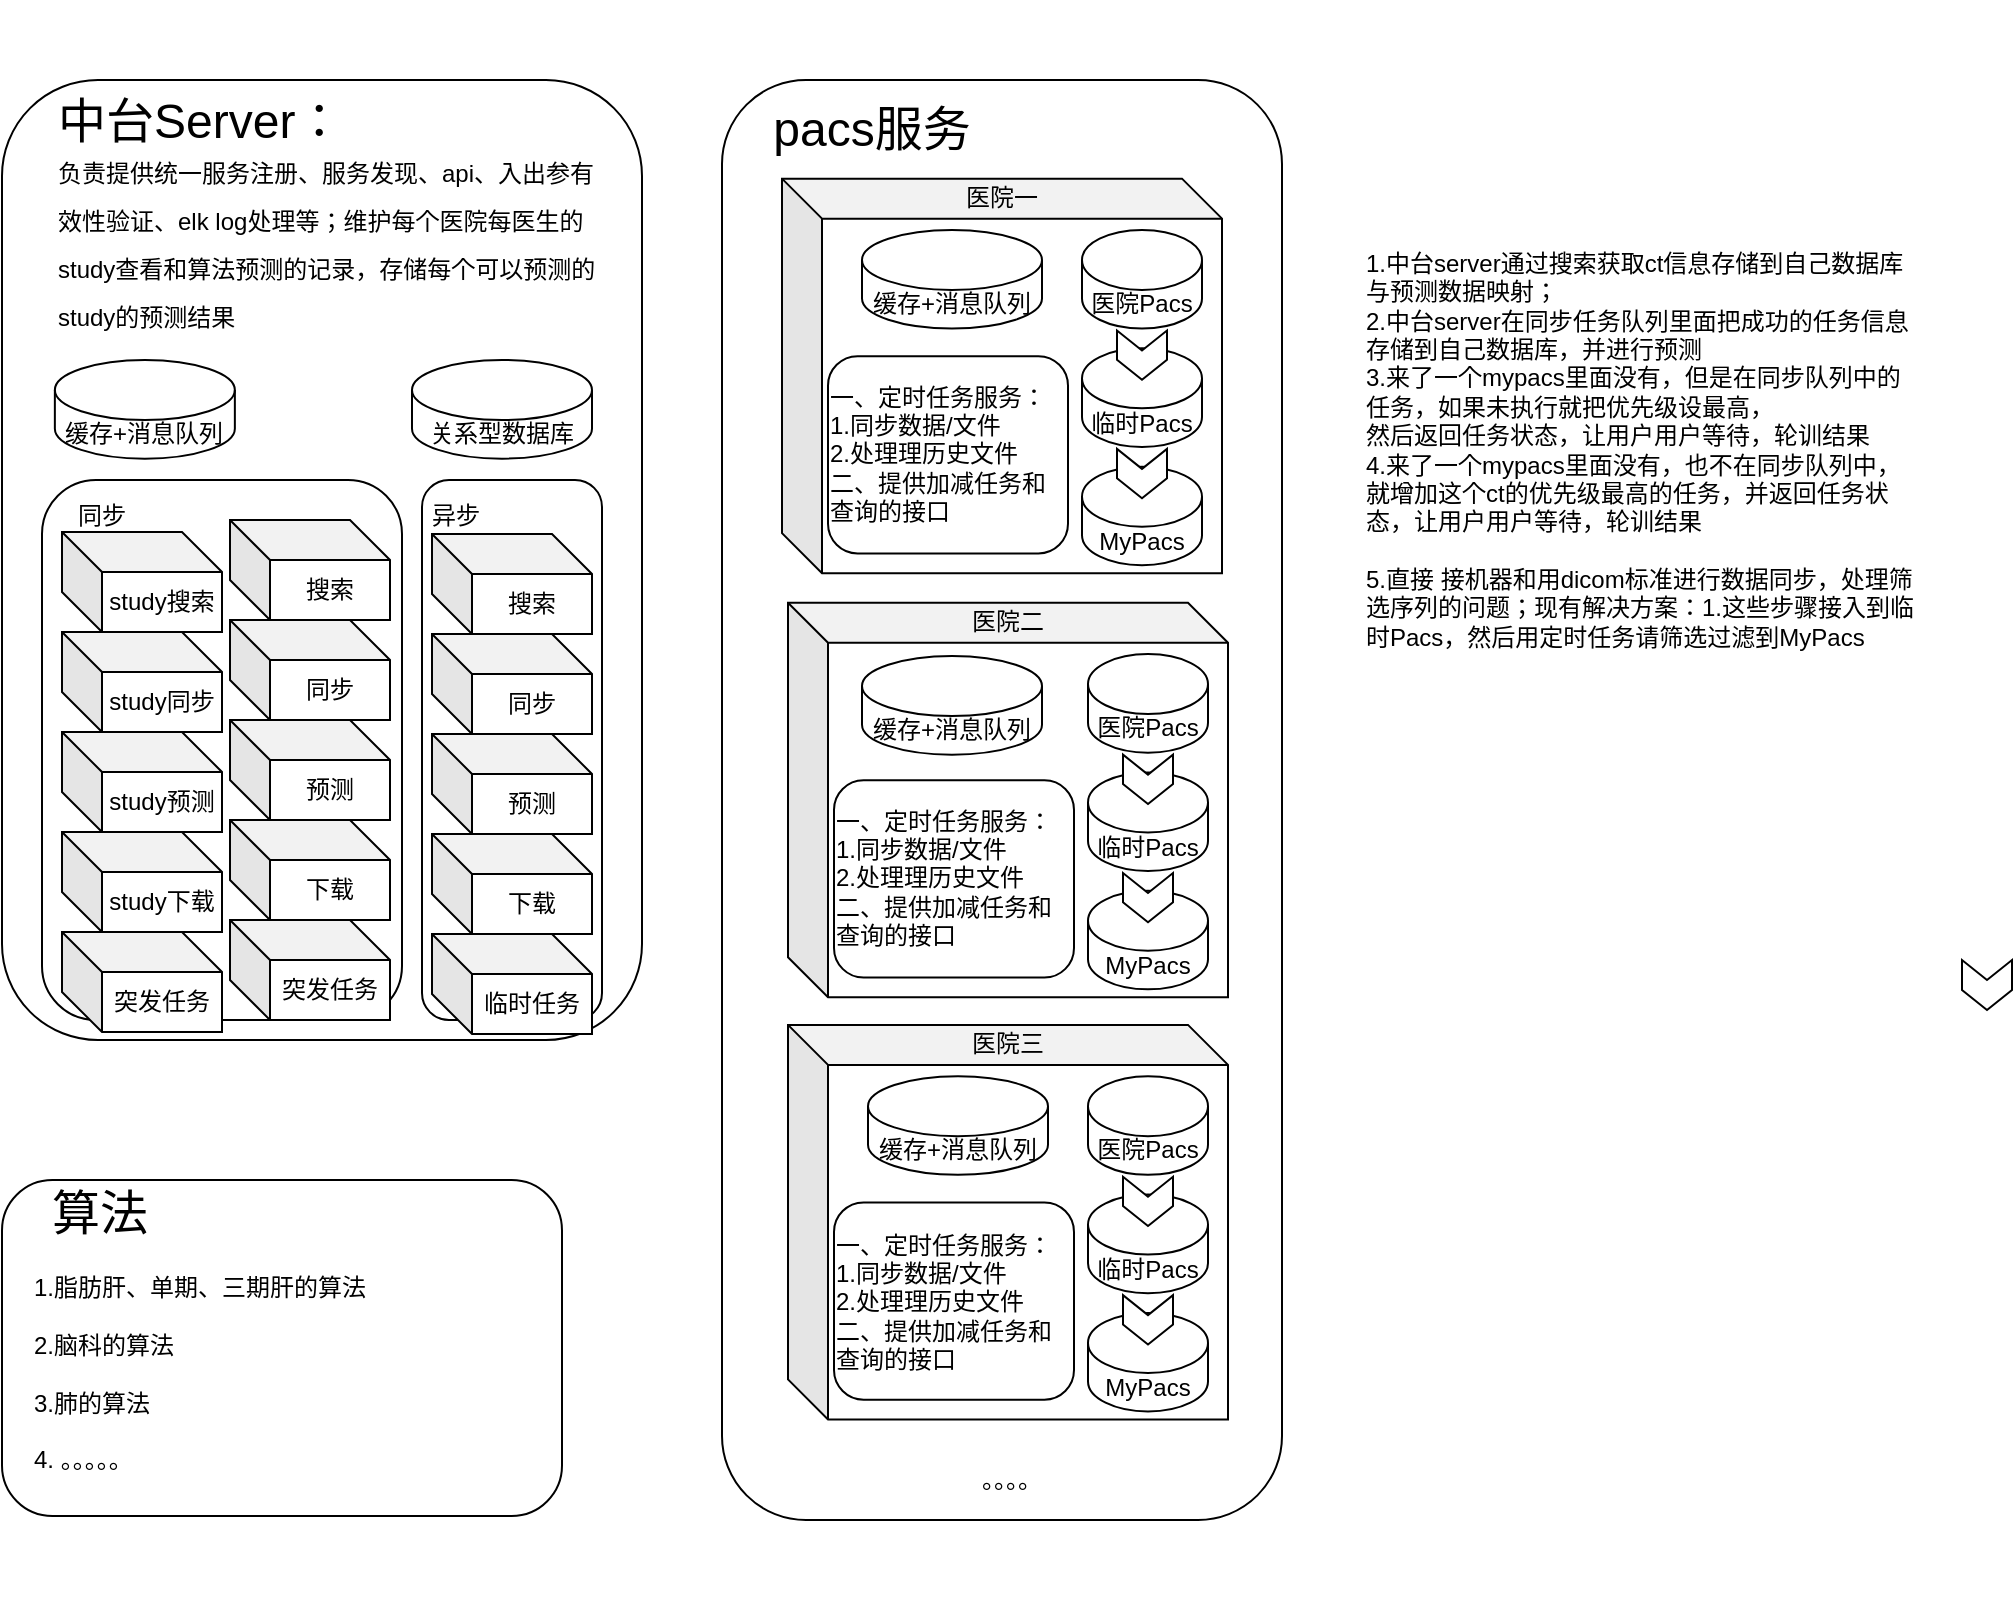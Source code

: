 <mxfile version="13.8.3" type="github">
  <diagram id="wFE0QG_FPsp0jaGvCLVb" name="Page-1">
    <mxGraphModel dx="1160" dy="771" grid="1" gridSize="10" guides="1" tooltips="1" connect="1" arrows="1" fold="1" page="1" pageScale="1" pageWidth="1200" pageHeight="1600" math="0" shadow="0">
      <root>
        <mxCell id="0" />
        <mxCell id="1" parent="0" />
        <mxCell id="YJZiSt_TrKRbv5jnBTgL-6" value="" style="group" parent="1" vertex="1" connectable="0">
          <mxGeometry x="80" y="40" width="320" height="480" as="geometry" />
        </mxCell>
        <mxCell id="YJZiSt_TrKRbv5jnBTgL-1" value="" style="rounded=1;whiteSpace=wrap;html=1;" parent="YJZiSt_TrKRbv5jnBTgL-6" vertex="1">
          <mxGeometry width="320" height="480" as="geometry" />
        </mxCell>
        <mxCell id="YJZiSt_TrKRbv5jnBTgL-2" value="&lt;font style=&quot;font-size: 24px ; line-height: 80%&quot;&gt;中台Server：&lt;br&gt;&lt;span style=&quot;font-size: 12px ; text-align: center&quot;&gt;负责提供统一服务注册、服务发现、api、入出参有效性验证、elk log处理等；维护每个医院每医生的study查看和算法预测的记录，存储每个可以预测的study的预测结果&lt;/span&gt;&lt;br&gt;&lt;/font&gt;" style="text;html=1;strokeColor=none;fillColor=none;align=left;verticalAlign=middle;whiteSpace=wrap;rounded=0;" parent="YJZiSt_TrKRbv5jnBTgL-6" vertex="1">
          <mxGeometry x="26.43" y="10" width="273.57" height="120" as="geometry" />
        </mxCell>
        <mxCell id="A5BAo_OKwsAOx7M_7G1G-70" value="" style="group" vertex="1" connectable="0" parent="YJZiSt_TrKRbv5jnBTgL-6">
          <mxGeometry x="20" y="200" width="180" height="270" as="geometry" />
        </mxCell>
        <mxCell id="A5BAo_OKwsAOx7M_7G1G-66" value="" style="rounded=1;whiteSpace=wrap;html=1;" vertex="1" parent="A5BAo_OKwsAOx7M_7G1G-70">
          <mxGeometry width="180" height="270" as="geometry" />
        </mxCell>
        <mxCell id="A5BAo_OKwsAOx7M_7G1G-69" value="同步" style="text;html=1;strokeColor=none;fillColor=none;align=center;verticalAlign=middle;whiteSpace=wrap;rounded=0;" vertex="1" parent="A5BAo_OKwsAOx7M_7G1G-70">
          <mxGeometry x="-0.004" width="60.0" height="36" as="geometry" />
        </mxCell>
        <mxCell id="A5BAo_OKwsAOx7M_7G1G-81" value="搜索" style="shape=cube;whiteSpace=wrap;html=1;boundedLbl=1;backgroundOutline=1;darkOpacity=0.05;darkOpacity2=0.1;" vertex="1" parent="A5BAo_OKwsAOx7M_7G1G-70">
          <mxGeometry x="94" y="20" width="80" height="50" as="geometry" />
        </mxCell>
        <mxCell id="A5BAo_OKwsAOx7M_7G1G-82" value="同步" style="shape=cube;whiteSpace=wrap;html=1;boundedLbl=1;backgroundOutline=1;darkOpacity=0.05;darkOpacity2=0.1;" vertex="1" parent="A5BAo_OKwsAOx7M_7G1G-70">
          <mxGeometry x="94" y="70" width="80" height="50" as="geometry" />
        </mxCell>
        <mxCell id="A5BAo_OKwsAOx7M_7G1G-83" value="预测" style="shape=cube;whiteSpace=wrap;html=1;boundedLbl=1;backgroundOutline=1;darkOpacity=0.05;darkOpacity2=0.1;" vertex="1" parent="A5BAo_OKwsAOx7M_7G1G-70">
          <mxGeometry x="94" y="120" width="80" height="50" as="geometry" />
        </mxCell>
        <mxCell id="A5BAo_OKwsAOx7M_7G1G-84" value="下载" style="shape=cube;whiteSpace=wrap;html=1;boundedLbl=1;backgroundOutline=1;darkOpacity=0.05;darkOpacity2=0.1;" vertex="1" parent="A5BAo_OKwsAOx7M_7G1G-70">
          <mxGeometry x="94" y="170" width="80" height="50" as="geometry" />
        </mxCell>
        <mxCell id="A5BAo_OKwsAOx7M_7G1G-85" value="突发任务" style="shape=cube;whiteSpace=wrap;html=1;boundedLbl=1;backgroundOutline=1;darkOpacity=0.05;darkOpacity2=0.1;" vertex="1" parent="A5BAo_OKwsAOx7M_7G1G-70">
          <mxGeometry x="94" y="220" width="80" height="50" as="geometry" />
        </mxCell>
        <mxCell id="A5BAo_OKwsAOx7M_7G1G-86" value="study搜索" style="shape=cube;whiteSpace=wrap;html=1;boundedLbl=1;backgroundOutline=1;darkOpacity=0.05;darkOpacity2=0.1;" vertex="1" parent="A5BAo_OKwsAOx7M_7G1G-70">
          <mxGeometry x="10" y="26" width="80" height="50" as="geometry" />
        </mxCell>
        <mxCell id="A5BAo_OKwsAOx7M_7G1G-87" value="study同步" style="shape=cube;whiteSpace=wrap;html=1;boundedLbl=1;backgroundOutline=1;darkOpacity=0.05;darkOpacity2=0.1;" vertex="1" parent="A5BAo_OKwsAOx7M_7G1G-70">
          <mxGeometry x="10" y="76" width="80" height="50" as="geometry" />
        </mxCell>
        <mxCell id="A5BAo_OKwsAOx7M_7G1G-88" value="study预测" style="shape=cube;whiteSpace=wrap;html=1;boundedLbl=1;backgroundOutline=1;darkOpacity=0.05;darkOpacity2=0.1;" vertex="1" parent="A5BAo_OKwsAOx7M_7G1G-70">
          <mxGeometry x="10" y="126" width="80" height="50" as="geometry" />
        </mxCell>
        <mxCell id="A5BAo_OKwsAOx7M_7G1G-89" value="study下载" style="shape=cube;whiteSpace=wrap;html=1;boundedLbl=1;backgroundOutline=1;darkOpacity=0.05;darkOpacity2=0.1;" vertex="1" parent="A5BAo_OKwsAOx7M_7G1G-70">
          <mxGeometry x="10" y="176" width="80" height="50" as="geometry" />
        </mxCell>
        <mxCell id="A5BAo_OKwsAOx7M_7G1G-90" value="突发任务" style="shape=cube;whiteSpace=wrap;html=1;boundedLbl=1;backgroundOutline=1;darkOpacity=0.05;darkOpacity2=0.1;" vertex="1" parent="A5BAo_OKwsAOx7M_7G1G-70">
          <mxGeometry x="10" y="226" width="80" height="50" as="geometry" />
        </mxCell>
        <mxCell id="A5BAo_OKwsAOx7M_7G1G-71" value="" style="group" vertex="1" connectable="0" parent="YJZiSt_TrKRbv5jnBTgL-6">
          <mxGeometry x="170" y="200" width="130" height="270" as="geometry" />
        </mxCell>
        <mxCell id="A5BAo_OKwsAOx7M_7G1G-67" value="" style="rounded=1;whiteSpace=wrap;html=1;" vertex="1" parent="A5BAo_OKwsAOx7M_7G1G-71">
          <mxGeometry x="40" width="90" height="270" as="geometry" />
        </mxCell>
        <mxCell id="A5BAo_OKwsAOx7M_7G1G-68" value="异步" style="text;html=1;strokeColor=none;fillColor=none;align=center;verticalAlign=middle;whiteSpace=wrap;rounded=0;" vertex="1" parent="A5BAo_OKwsAOx7M_7G1G-71">
          <mxGeometry x="40" width="33.81" height="36" as="geometry" />
        </mxCell>
        <mxCell id="A5BAo_OKwsAOx7M_7G1G-76" value="搜索" style="shape=cube;whiteSpace=wrap;html=1;boundedLbl=1;backgroundOutline=1;darkOpacity=0.05;darkOpacity2=0.1;" vertex="1" parent="A5BAo_OKwsAOx7M_7G1G-71">
          <mxGeometry x="45" y="27" width="80" height="50" as="geometry" />
        </mxCell>
        <mxCell id="A5BAo_OKwsAOx7M_7G1G-77" value="同步" style="shape=cube;whiteSpace=wrap;html=1;boundedLbl=1;backgroundOutline=1;darkOpacity=0.05;darkOpacity2=0.1;" vertex="1" parent="A5BAo_OKwsAOx7M_7G1G-71">
          <mxGeometry x="45" y="77" width="80" height="50" as="geometry" />
        </mxCell>
        <mxCell id="A5BAo_OKwsAOx7M_7G1G-78" value="预测" style="shape=cube;whiteSpace=wrap;html=1;boundedLbl=1;backgroundOutline=1;darkOpacity=0.05;darkOpacity2=0.1;" vertex="1" parent="A5BAo_OKwsAOx7M_7G1G-71">
          <mxGeometry x="45" y="127" width="80" height="50" as="geometry" />
        </mxCell>
        <mxCell id="A5BAo_OKwsAOx7M_7G1G-79" value="下载" style="shape=cube;whiteSpace=wrap;html=1;boundedLbl=1;backgroundOutline=1;darkOpacity=0.05;darkOpacity2=0.1;" vertex="1" parent="A5BAo_OKwsAOx7M_7G1G-71">
          <mxGeometry x="45" y="177" width="80" height="50" as="geometry" />
        </mxCell>
        <mxCell id="A5BAo_OKwsAOx7M_7G1G-80" value="临时任务" style="shape=cube;whiteSpace=wrap;html=1;boundedLbl=1;backgroundOutline=1;darkOpacity=0.05;darkOpacity2=0.1;" vertex="1" parent="A5BAo_OKwsAOx7M_7G1G-71">
          <mxGeometry x="45" y="227" width="80" height="50" as="geometry" />
        </mxCell>
        <mxCell id="A5BAo_OKwsAOx7M_7G1G-73" value="缓存+消息队列" style="shape=cylinder3;whiteSpace=wrap;html=1;boundedLbl=1;backgroundOutline=1;size=15;" vertex="1" parent="YJZiSt_TrKRbv5jnBTgL-6">
          <mxGeometry x="26.43" y="139.999" width="90" height="49.315" as="geometry" />
        </mxCell>
        <mxCell id="A5BAo_OKwsAOx7M_7G1G-74" value="关系型数据库" style="shape=cylinder3;whiteSpace=wrap;html=1;boundedLbl=1;backgroundOutline=1;size=15;" vertex="1" parent="YJZiSt_TrKRbv5jnBTgL-6">
          <mxGeometry x="205" y="139.999" width="90" height="49.315" as="geometry" />
        </mxCell>
        <mxCell id="YJZiSt_TrKRbv5jnBTgL-7" value="" style="group" parent="1" vertex="1" connectable="0">
          <mxGeometry x="80" y="590" width="294" height="210" as="geometry" />
        </mxCell>
        <mxCell id="YJZiSt_TrKRbv5jnBTgL-3" value="" style="rounded=1;whiteSpace=wrap;html=1;" parent="YJZiSt_TrKRbv5jnBTgL-7" vertex="1">
          <mxGeometry width="280" height="168" as="geometry" />
        </mxCell>
        <mxCell id="YJZiSt_TrKRbv5jnBTgL-4" value="&lt;font style=&quot;font-size: 24px&quot;&gt;算法&lt;/font&gt;" style="text;html=1;strokeColor=none;fillColor=none;align=center;verticalAlign=middle;whiteSpace=wrap;rounded=0;" parent="YJZiSt_TrKRbv5jnBTgL-7" vertex="1">
          <mxGeometry x="14" y="8.4" width="70" height="16.8" as="geometry" />
        </mxCell>
        <mxCell id="YJZiSt_TrKRbv5jnBTgL-80" value="1.脂肪肝、单期、三期肝的算法&lt;br&gt;&lt;br&gt;2.脑科的算法&lt;br&gt;&lt;br&gt;3.肺的算法&lt;br&gt;&lt;br&gt;4. 。。。。。" style="text;html=1;strokeColor=none;fillColor=none;align=left;verticalAlign=middle;whiteSpace=wrap;rounded=0;" parent="YJZiSt_TrKRbv5jnBTgL-7" vertex="1">
          <mxGeometry x="14" y="33.6" width="256" height="126" as="geometry" />
        </mxCell>
        <mxCell id="YJZiSt_TrKRbv5jnBTgL-26" value="" style="group" parent="1" vertex="1" connectable="0">
          <mxGeometry x="440" y="40" width="283" height="720" as="geometry" />
        </mxCell>
        <mxCell id="YJZiSt_TrKRbv5jnBTgL-22" value="" style="rounded=1;whiteSpace=wrap;html=1;" parent="YJZiSt_TrKRbv5jnBTgL-26" vertex="1">
          <mxGeometry width="280" height="720" as="geometry" />
        </mxCell>
        <mxCell id="YJZiSt_TrKRbv5jnBTgL-25" value="&lt;span style=&quot;font-size: 24px&quot;&gt;pacs服务&lt;/span&gt;" style="text;html=1;strokeColor=none;fillColor=none;align=center;verticalAlign=middle;whiteSpace=wrap;rounded=0;" parent="YJZiSt_TrKRbv5jnBTgL-26" vertex="1">
          <mxGeometry x="20" y="9.863" width="110" height="29.589" as="geometry" />
        </mxCell>
        <mxCell id="YJZiSt_TrKRbv5jnBTgL-27" value="" style="group" parent="YJZiSt_TrKRbv5jnBTgL-26" vertex="1" connectable="0">
          <mxGeometry x="-60" y="-39.452" width="340" height="256.438" as="geometry" />
        </mxCell>
        <mxCell id="YJZiSt_TrKRbv5jnBTgL-66" value="" style="group" parent="YJZiSt_TrKRbv5jnBTgL-27" vertex="1" connectable="0">
          <mxGeometry x="90" y="88.767" width="220" height="197.26" as="geometry" />
        </mxCell>
        <mxCell id="YJZiSt_TrKRbv5jnBTgL-16" value="" style="shape=cube;whiteSpace=wrap;html=1;boundedLbl=1;backgroundOutline=1;darkOpacity=0.05;darkOpacity2=0.1;" parent="YJZiSt_TrKRbv5jnBTgL-66" vertex="1">
          <mxGeometry width="220" height="197.26" as="geometry" />
        </mxCell>
        <mxCell id="YJZiSt_TrKRbv5jnBTgL-28" value="医院Pacs" style="shape=cylinder3;whiteSpace=wrap;html=1;boundedLbl=1;backgroundOutline=1;size=15;" parent="YJZiSt_TrKRbv5jnBTgL-66" vertex="1">
          <mxGeometry x="150" y="25.644" width="60" height="49.315" as="geometry" />
        </mxCell>
        <mxCell id="YJZiSt_TrKRbv5jnBTgL-30" value="MyPacs" style="shape=cylinder3;whiteSpace=wrap;html=1;boundedLbl=1;backgroundOutline=1;size=15;" parent="YJZiSt_TrKRbv5jnBTgL-66" vertex="1">
          <mxGeometry x="150" y="144" width="60" height="49.315" as="geometry" />
        </mxCell>
        <mxCell id="YJZiSt_TrKRbv5jnBTgL-31" value="&lt;div style=&quot;text-align: left&quot;&gt;&lt;span&gt;一、定时任务服务：&lt;/span&gt;&lt;/div&gt;&lt;div style=&quot;text-align: left&quot;&gt;&lt;span&gt;1.同步数据/文件&lt;/span&gt;&lt;/div&gt;&lt;div style=&quot;text-align: left&quot;&gt;&lt;span&gt;2.处理理历史文件&lt;/span&gt;&lt;/div&gt;&lt;div style=&quot;text-align: left&quot;&gt;&lt;span&gt;二、提供加减任务和查询的接口&lt;/span&gt;&lt;/div&gt;" style="rounded=1;whiteSpace=wrap;html=1;" parent="YJZiSt_TrKRbv5jnBTgL-66" vertex="1">
          <mxGeometry x="23" y="88.767" width="120" height="98.63" as="geometry" />
        </mxCell>
        <mxCell id="YJZiSt_TrKRbv5jnBTgL-32" value="临时Pacs" style="shape=cylinder3;whiteSpace=wrap;html=1;boundedLbl=1;backgroundOutline=1;size=15;" parent="YJZiSt_TrKRbv5jnBTgL-66" vertex="1">
          <mxGeometry x="150" y="84.822" width="60" height="49.315" as="geometry" />
        </mxCell>
        <mxCell id="YJZiSt_TrKRbv5jnBTgL-37" value="" style="html=1;shadow=0;dashed=0;align=center;verticalAlign=middle;shape=mxgraph.arrows2.arrow;dy=0;dx=10;notch=10;direction=south;" parent="YJZiSt_TrKRbv5jnBTgL-66" vertex="1">
          <mxGeometry x="167.5" y="75.945" width="25" height="24.658" as="geometry" />
        </mxCell>
        <mxCell id="YJZiSt_TrKRbv5jnBTgL-44" value="" style="html=1;shadow=0;dashed=0;align=center;verticalAlign=middle;shape=mxgraph.arrows2.arrow;dy=0;dx=10;notch=10;direction=south;" parent="YJZiSt_TrKRbv5jnBTgL-66" vertex="1">
          <mxGeometry x="167.5" y="135.123" width="25" height="24.658" as="geometry" />
        </mxCell>
        <mxCell id="YJZiSt_TrKRbv5jnBTgL-67" value="医院一" style="text;html=1;strokeColor=none;fillColor=none;align=center;verticalAlign=middle;whiteSpace=wrap;rounded=0;" parent="YJZiSt_TrKRbv5jnBTgL-66" vertex="1">
          <mxGeometry x="90" width="40" height="19.726" as="geometry" />
        </mxCell>
        <mxCell id="A5BAo_OKwsAOx7M_7G1G-1" value="缓存+消息队列" style="shape=cylinder3;whiteSpace=wrap;html=1;boundedLbl=1;backgroundOutline=1;size=15;" vertex="1" parent="YJZiSt_TrKRbv5jnBTgL-66">
          <mxGeometry x="40" y="25.644" width="90" height="49.315" as="geometry" />
        </mxCell>
        <mxCell id="YJZiSt_TrKRbv5jnBTgL-70" value="" style="group" parent="YJZiSt_TrKRbv5jnBTgL-26" vertex="1" connectable="0">
          <mxGeometry x="33" y="261.37" width="220" height="197.26" as="geometry" />
        </mxCell>
        <mxCell id="YJZiSt_TrKRbv5jnBTgL-71" value="" style="shape=cube;whiteSpace=wrap;html=1;boundedLbl=1;backgroundOutline=1;darkOpacity=0.05;darkOpacity2=0.1;" parent="YJZiSt_TrKRbv5jnBTgL-70" vertex="1">
          <mxGeometry width="220" height="197.26" as="geometry" />
        </mxCell>
        <mxCell id="YJZiSt_TrKRbv5jnBTgL-72" value="医院Pacs" style="shape=cylinder3;whiteSpace=wrap;html=1;boundedLbl=1;backgroundOutline=1;size=15;" parent="YJZiSt_TrKRbv5jnBTgL-70" vertex="1">
          <mxGeometry x="150" y="25.644" width="60" height="49.315" as="geometry" />
        </mxCell>
        <mxCell id="YJZiSt_TrKRbv5jnBTgL-73" value="MyPacs" style="shape=cylinder3;whiteSpace=wrap;html=1;boundedLbl=1;backgroundOutline=1;size=15;" parent="YJZiSt_TrKRbv5jnBTgL-70" vertex="1">
          <mxGeometry x="150" y="144" width="60" height="49.315" as="geometry" />
        </mxCell>
        <mxCell id="YJZiSt_TrKRbv5jnBTgL-74" value="&lt;div style=&quot;text-align: left&quot;&gt;&lt;div&gt;一、定时任务服务：&lt;/div&gt;&lt;div&gt;1.同步数据/文件&lt;/div&gt;&lt;div&gt;2.处理理历史文件&lt;/div&gt;&lt;div&gt;二、提供加减任务和查询的接口&lt;/div&gt;&lt;/div&gt;" style="rounded=1;whiteSpace=wrap;html=1;" parent="YJZiSt_TrKRbv5jnBTgL-70" vertex="1">
          <mxGeometry x="23" y="88.767" width="120" height="98.63" as="geometry" />
        </mxCell>
        <mxCell id="YJZiSt_TrKRbv5jnBTgL-75" value="临时Pacs" style="shape=cylinder3;whiteSpace=wrap;html=1;boundedLbl=1;backgroundOutline=1;size=15;" parent="YJZiSt_TrKRbv5jnBTgL-70" vertex="1">
          <mxGeometry x="150" y="84.822" width="60" height="49.315" as="geometry" />
        </mxCell>
        <mxCell id="YJZiSt_TrKRbv5jnBTgL-77" value="" style="html=1;shadow=0;dashed=0;align=center;verticalAlign=middle;shape=mxgraph.arrows2.arrow;dy=0;dx=10;notch=10;direction=south;" parent="YJZiSt_TrKRbv5jnBTgL-70" vertex="1">
          <mxGeometry x="167.5" y="75.945" width="25" height="24.658" as="geometry" />
        </mxCell>
        <mxCell id="YJZiSt_TrKRbv5jnBTgL-78" value="" style="html=1;shadow=0;dashed=0;align=center;verticalAlign=middle;shape=mxgraph.arrows2.arrow;dy=0;dx=10;notch=10;direction=south;" parent="YJZiSt_TrKRbv5jnBTgL-70" vertex="1">
          <mxGeometry x="167.5" y="135.123" width="25" height="24.658" as="geometry" />
        </mxCell>
        <mxCell id="YJZiSt_TrKRbv5jnBTgL-79" value="医院二" style="text;html=1;strokeColor=none;fillColor=none;align=center;verticalAlign=middle;whiteSpace=wrap;rounded=0;" parent="YJZiSt_TrKRbv5jnBTgL-70" vertex="1">
          <mxGeometry x="90" width="40" height="19.726" as="geometry" />
        </mxCell>
        <mxCell id="A5BAo_OKwsAOx7M_7G1G-63" value="缓存+消息队列" style="shape=cylinder3;whiteSpace=wrap;html=1;boundedLbl=1;backgroundOutline=1;size=15;" vertex="1" parent="YJZiSt_TrKRbv5jnBTgL-70">
          <mxGeometry x="37" y="26.63" width="90" height="49.315" as="geometry" />
        </mxCell>
        <mxCell id="A5BAo_OKwsAOx7M_7G1G-6" value="" style="group" vertex="1" connectable="0" parent="YJZiSt_TrKRbv5jnBTgL-26">
          <mxGeometry x="-57" y="383.671" width="340" height="256.438" as="geometry" />
        </mxCell>
        <mxCell id="A5BAo_OKwsAOx7M_7G1G-7" value="" style="group" vertex="1" connectable="0" parent="A5BAo_OKwsAOx7M_7G1G-6">
          <mxGeometry x="90" y="88.767" width="220" height="197.26" as="geometry" />
        </mxCell>
        <mxCell id="A5BAo_OKwsAOx7M_7G1G-8" value="" style="shape=cube;whiteSpace=wrap;html=1;boundedLbl=1;backgroundOutline=1;darkOpacity=0.05;darkOpacity2=0.1;" vertex="1" parent="A5BAo_OKwsAOx7M_7G1G-7">
          <mxGeometry width="220" height="197.26" as="geometry" />
        </mxCell>
        <mxCell id="A5BAo_OKwsAOx7M_7G1G-9" value="医院Pacs" style="shape=cylinder3;whiteSpace=wrap;html=1;boundedLbl=1;backgroundOutline=1;size=15;" vertex="1" parent="A5BAo_OKwsAOx7M_7G1G-7">
          <mxGeometry x="150" y="25.644" width="60" height="49.315" as="geometry" />
        </mxCell>
        <mxCell id="A5BAo_OKwsAOx7M_7G1G-10" value="MyPacs" style="shape=cylinder3;whiteSpace=wrap;html=1;boundedLbl=1;backgroundOutline=1;size=15;" vertex="1" parent="A5BAo_OKwsAOx7M_7G1G-7">
          <mxGeometry x="150" y="144" width="60" height="49.315" as="geometry" />
        </mxCell>
        <mxCell id="A5BAo_OKwsAOx7M_7G1G-11" value="&lt;div style=&quot;text-align: left&quot;&gt;&lt;span&gt;一、定时任务服务：&lt;/span&gt;&lt;/div&gt;&lt;div style=&quot;text-align: left&quot;&gt;&lt;span&gt;1.同步数据/文件&lt;/span&gt;&lt;/div&gt;&lt;div style=&quot;text-align: left&quot;&gt;&lt;span&gt;2.处理理历史文件&lt;/span&gt;&lt;/div&gt;&lt;div style=&quot;text-align: left&quot;&gt;&lt;span&gt;二、提供加减任务和查询的接口&lt;/span&gt;&lt;/div&gt;" style="rounded=1;whiteSpace=wrap;html=1;" vertex="1" parent="A5BAo_OKwsAOx7M_7G1G-7">
          <mxGeometry x="23" y="88.767" width="120" height="98.63" as="geometry" />
        </mxCell>
        <mxCell id="A5BAo_OKwsAOx7M_7G1G-12" value="临时Pacs" style="shape=cylinder3;whiteSpace=wrap;html=1;boundedLbl=1;backgroundOutline=1;size=15;" vertex="1" parent="A5BAo_OKwsAOx7M_7G1G-7">
          <mxGeometry x="150" y="84.822" width="60" height="49.315" as="geometry" />
        </mxCell>
        <mxCell id="A5BAo_OKwsAOx7M_7G1G-13" value="" style="html=1;shadow=0;dashed=0;align=center;verticalAlign=middle;shape=mxgraph.arrows2.arrow;dy=0;dx=10;notch=10;direction=south;" vertex="1" parent="A5BAo_OKwsAOx7M_7G1G-7">
          <mxGeometry x="167.5" y="75.945" width="25" height="24.658" as="geometry" />
        </mxCell>
        <mxCell id="A5BAo_OKwsAOx7M_7G1G-14" value="" style="html=1;shadow=0;dashed=0;align=center;verticalAlign=middle;shape=mxgraph.arrows2.arrow;dy=0;dx=10;notch=10;direction=south;" vertex="1" parent="A5BAo_OKwsAOx7M_7G1G-7">
          <mxGeometry x="167.5" y="135.123" width="25" height="24.658" as="geometry" />
        </mxCell>
        <mxCell id="A5BAo_OKwsAOx7M_7G1G-15" value="医院三" style="text;html=1;strokeColor=none;fillColor=none;align=center;verticalAlign=middle;whiteSpace=wrap;rounded=0;" vertex="1" parent="A5BAo_OKwsAOx7M_7G1G-7">
          <mxGeometry x="90" width="40" height="19.726" as="geometry" />
        </mxCell>
        <mxCell id="A5BAo_OKwsAOx7M_7G1G-16" value="缓存+消息队列" style="shape=cylinder3;whiteSpace=wrap;html=1;boundedLbl=1;backgroundOutline=1;size=15;" vertex="1" parent="A5BAo_OKwsAOx7M_7G1G-7">
          <mxGeometry x="40" y="25.644" width="90" height="49.315" as="geometry" />
        </mxCell>
        <mxCell id="A5BAo_OKwsAOx7M_7G1G-64" value="。。。。" style="text;html=1;strokeColor=none;fillColor=none;align=center;verticalAlign=middle;whiteSpace=wrap;rounded=0;" vertex="1" parent="YJZiSt_TrKRbv5jnBTgL-26">
          <mxGeometry x="90" y="690.411" width="110" height="19.726" as="geometry" />
        </mxCell>
        <mxCell id="YJZiSt_TrKRbv5jnBTgL-47" value="" style="html=1;shadow=0;dashed=0;align=center;verticalAlign=middle;shape=mxgraph.arrows2.arrow;dy=0;dx=10;notch=10;direction=south;" parent="1" vertex="1">
          <mxGeometry x="1060" y="480" width="25" height="25" as="geometry" />
        </mxCell>
        <mxCell id="YJZiSt_TrKRbv5jnBTgL-62" value="1.中台server通过搜索获取ct信息存储到自己数据库与预测数据映射；&lt;br&gt;2.中台server在同步任务队列里面把成功的任务信息存储到自己数据库，并进行预测&lt;br&gt;3.来了一个mypacs里面没有，但是在同步队列中的任务，如果未执行就把优先级设最高，&lt;br&gt;然后返回任务状态，让用户用户等待，轮训结果&lt;br&gt;4.来了一个mypacs里面没有，也不在同步队列中，就增加这个ct的优先级最高的任务，并返回任务状态，让用户用户等待，轮训结果&lt;br&gt;&lt;br&gt;5.直接 接机器和用dicom标准进行数据同步，处理筛选序列的问题；现有解决方案：1.这些步骤接入到临时Pacs，然后用定时任务请筛选过滤到MyPacs" style="text;html=1;strokeColor=none;fillColor=none;align=left;verticalAlign=middle;whiteSpace=wrap;rounded=0;" parent="1" vertex="1">
          <mxGeometry x="760" y="120" width="280" height="210" as="geometry" />
        </mxCell>
      </root>
    </mxGraphModel>
  </diagram>
</mxfile>
